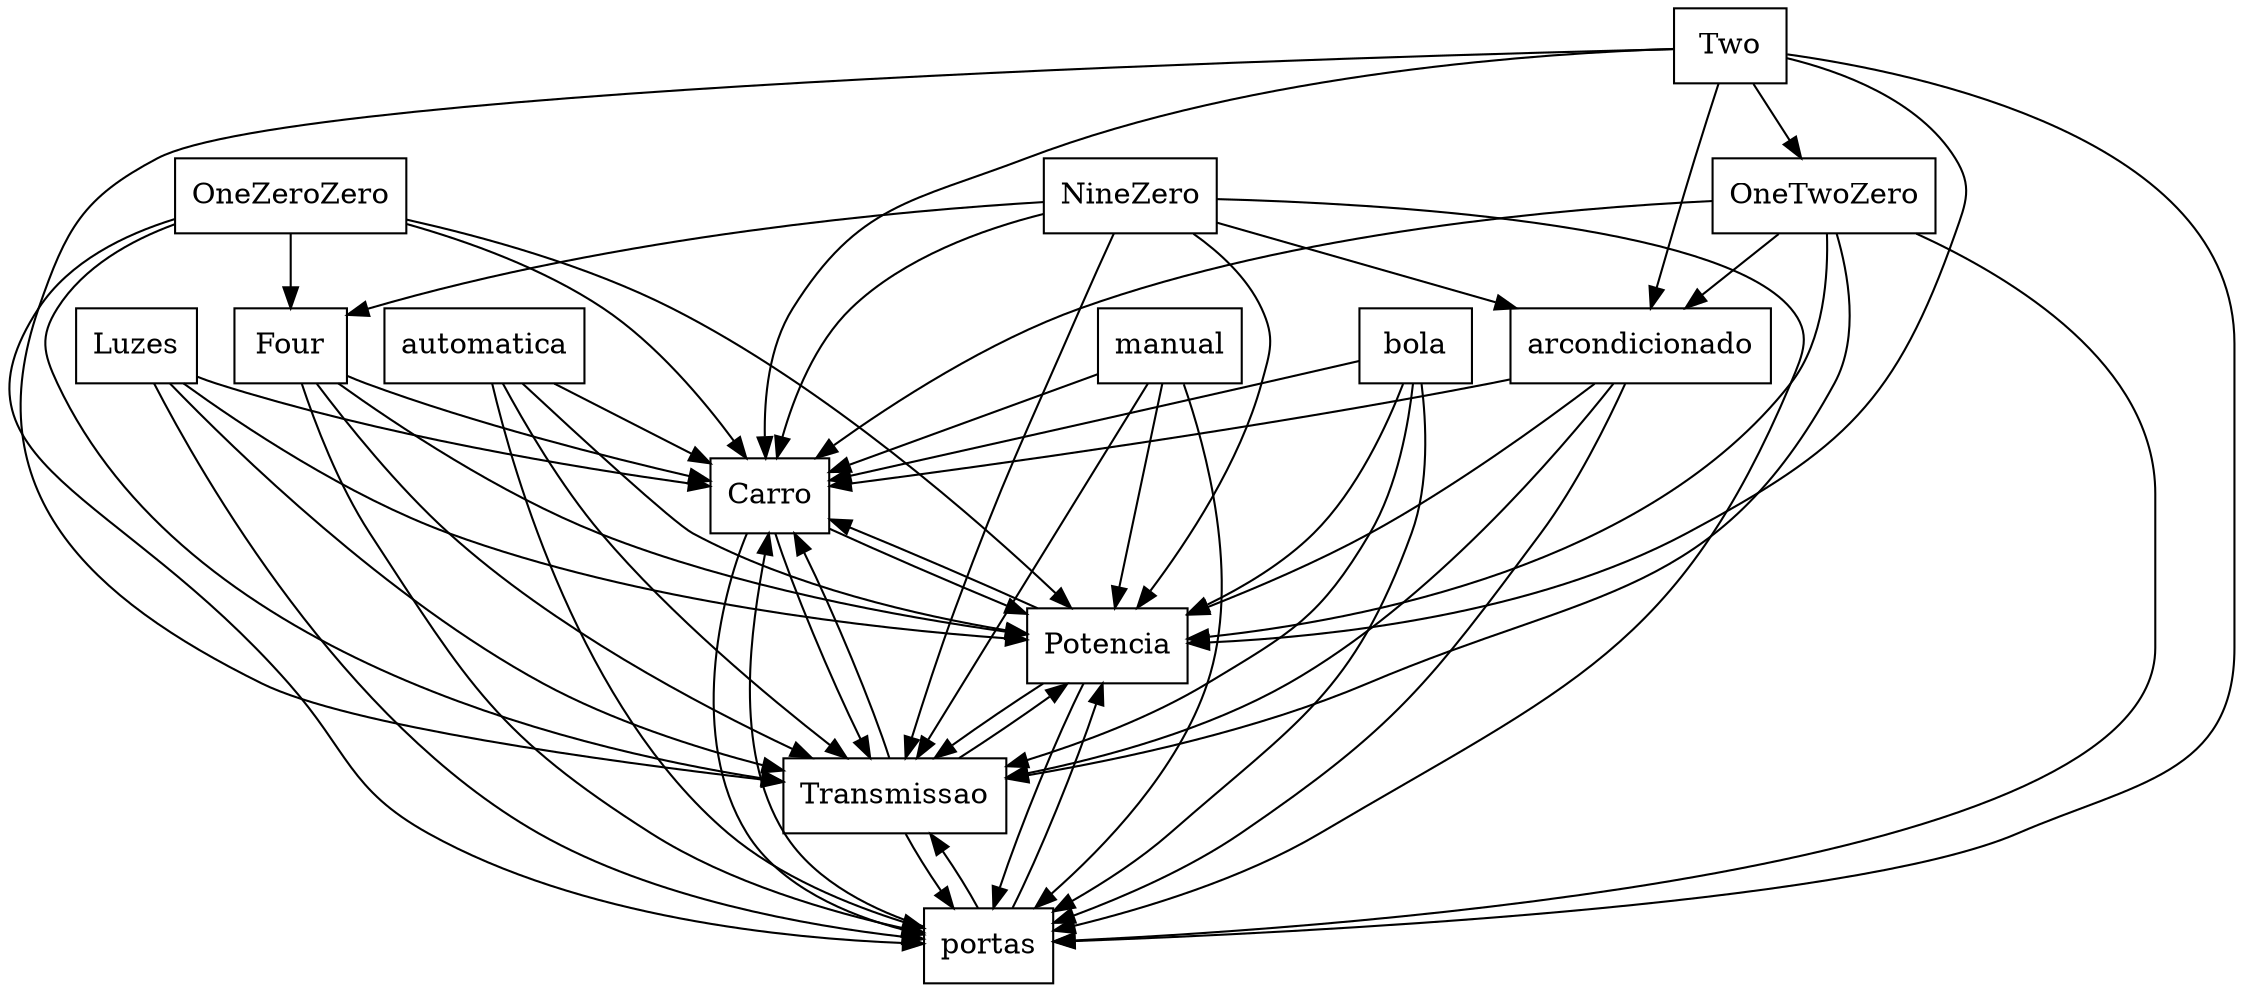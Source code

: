 digraph{
graph [rankdir=TB];
node [shape=box];
edge [arrowhead=normal];
0[label="arcondicionado",]
1[label="automatica",]
2[label="Carro",]
3[label="Potencia",]
4[label="Two",]
5[label="Four",]
6[label="manual",]
7[label="Luzes",]
8[label="bola",]
9[label="portas",]
10[label="NineZero",]
11[label="OneTwoZero",]
12[label="Transmissao",]
13[label="OneZeroZero",]
0->2[label="",]
0->3[label="",]
0->9[label="",]
0->12[label="",]
1->2[label="",]
1->3[label="",]
1->9[label="",]
1->12[label="",]
2->3[label="",]
2->9[label="",]
2->12[label="",]
3->2[label="",]
3->9[label="",]
3->12[label="",]
4->0[label="",]
4->2[label="",]
4->3[label="",]
4->9[label="",]
4->11[label="",]
4->12[label="",]
5->2[label="",]
5->3[label="",]
5->9[label="",]
5->12[label="",]
6->2[label="",]
6->3[label="",]
6->9[label="",]
6->12[label="",]
7->2[label="",]
7->3[label="",]
7->9[label="",]
7->12[label="",]
8->2[label="",]
8->3[label="",]
8->9[label="",]
8->12[label="",]
9->2[label="",]
9->3[label="",]
9->12[label="",]
10->0[label="",]
10->2[label="",]
10->3[label="",]
10->5[label="",]
10->9[label="",]
10->12[label="",]
11->0[label="",]
11->2[label="",]
11->3[label="",]
11->9[label="",]
11->12[label="",]
12->2[label="",]
12->3[label="",]
12->9[label="",]
13->2[label="",]
13->3[label="",]
13->5[label="",]
13->9[label="",]
13->12[label="",]
}
